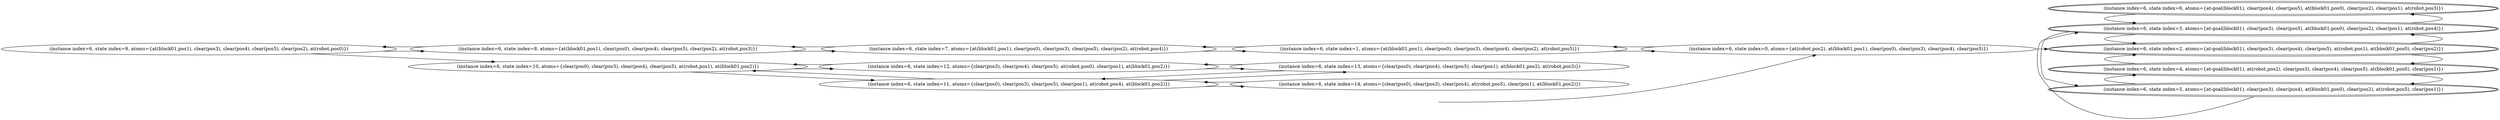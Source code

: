 digraph {
rankdir="LR"
s9[label="(instance index=6, state index=9, atoms={at(block01,pos1), clear(pos3), clear(pos4), clear(pos5), clear(pos2), at(robot,pos0)})"]
s8[label="(instance index=6, state index=8, atoms={at(block01,pos1), clear(pos0), clear(pos4), clear(pos5), clear(pos2), at(robot,pos3)})"]
s10[label="(instance index=6, state index=10, atoms={clear(pos0), clear(pos3), clear(pos4), clear(pos5), at(robot,pos1), at(block01,pos2)})"]
s7[label="(instance index=6, state index=7, atoms={at(block01,pos1), clear(pos0), clear(pos3), clear(pos5), clear(pos2), at(robot,pos4)})"]
s12[label="(instance index=6, state index=12, atoms={clear(pos3), clear(pos4), clear(pos5), at(robot,pos0), clear(pos1), at(block01,pos2)})"]
s11[label="(instance index=6, state index=11, atoms={clear(pos0), clear(pos3), clear(pos5), clear(pos1), at(robot,pos4), at(block01,pos2)})"]
s1[label="(instance index=6, state index=1, atoms={at(block01,pos1), clear(pos0), clear(pos3), clear(pos4), clear(pos2), at(robot,pos5)})"]
s13[label="(instance index=6, state index=13, atoms={clear(pos0), clear(pos4), clear(pos5), clear(pos1), at(block01,pos2), at(robot,pos3)})"]
s14[label="(instance index=6, state index=14, atoms={clear(pos0), clear(pos3), clear(pos4), at(robot,pos5), clear(pos1), at(block01,pos2)})"]
s0[label="(instance index=6, state index=0, atoms={at(robot,pos2), at(block01,pos1), clear(pos0), clear(pos3), clear(pos4), clear(pos5)})"]
s2[peripheries=2,label="(instance index=6, state index=2, atoms={at-goal(block01), clear(pos3), clear(pos4), clear(pos5), at(robot,pos1), at(block01,pos0), clear(pos2)})"]
s3[peripheries=2,label="(instance index=6, state index=3, atoms={at-goal(block01), clear(pos3), clear(pos5), at(block01,pos0), clear(pos2), clear(pos1), at(robot,pos4)})"]
s4[peripheries=2,label="(instance index=6, state index=4, atoms={at-goal(block01), at(robot,pos2), clear(pos3), clear(pos4), clear(pos5), at(block01,pos0), clear(pos1)})"]
s5[peripheries=2,label="(instance index=6, state index=5, atoms={at-goal(block01), clear(pos3), clear(pos4), at(block01,pos0), clear(pos2), at(robot,pos5), clear(pos1)})"]
s6[peripheries=2,label="(instance index=6, state index=6, atoms={at-goal(block01), clear(pos4), clear(pos5), at(block01,pos0), clear(pos2), clear(pos1), at(robot,pos3)})"]
Dangling [ label = "", style = invis ]
{ rank = same; Dangling }
Dangling -> s0
{ rank = same; s0}
{ rank = same; s8,s10}
{ rank = same; s7,s12,s11}
{ rank = same; s1,s13,s14}
{ rank = same; s0}
{ rank = same; s2,s3,s4,s5,s6}
{
s9->s10
s9->s8
}
{
s8->s7
s8->s9
s10->s12
s10->s11
}
{
s7->s1
s7->s8
s12->s13
s12->s10
s11->s14
s11->s13
s11->s10
}
{
s1->s7
s1->s0
s13->s12
s13->s11
s14->s11
}
{
s0->s2
s0->s1
}
{
s2->s4
s2->s3
s3->s6
s3->s5
s3->s2
s4->s5
s4->s2
s5->s4
s5->s3
s6->s3
}
}
